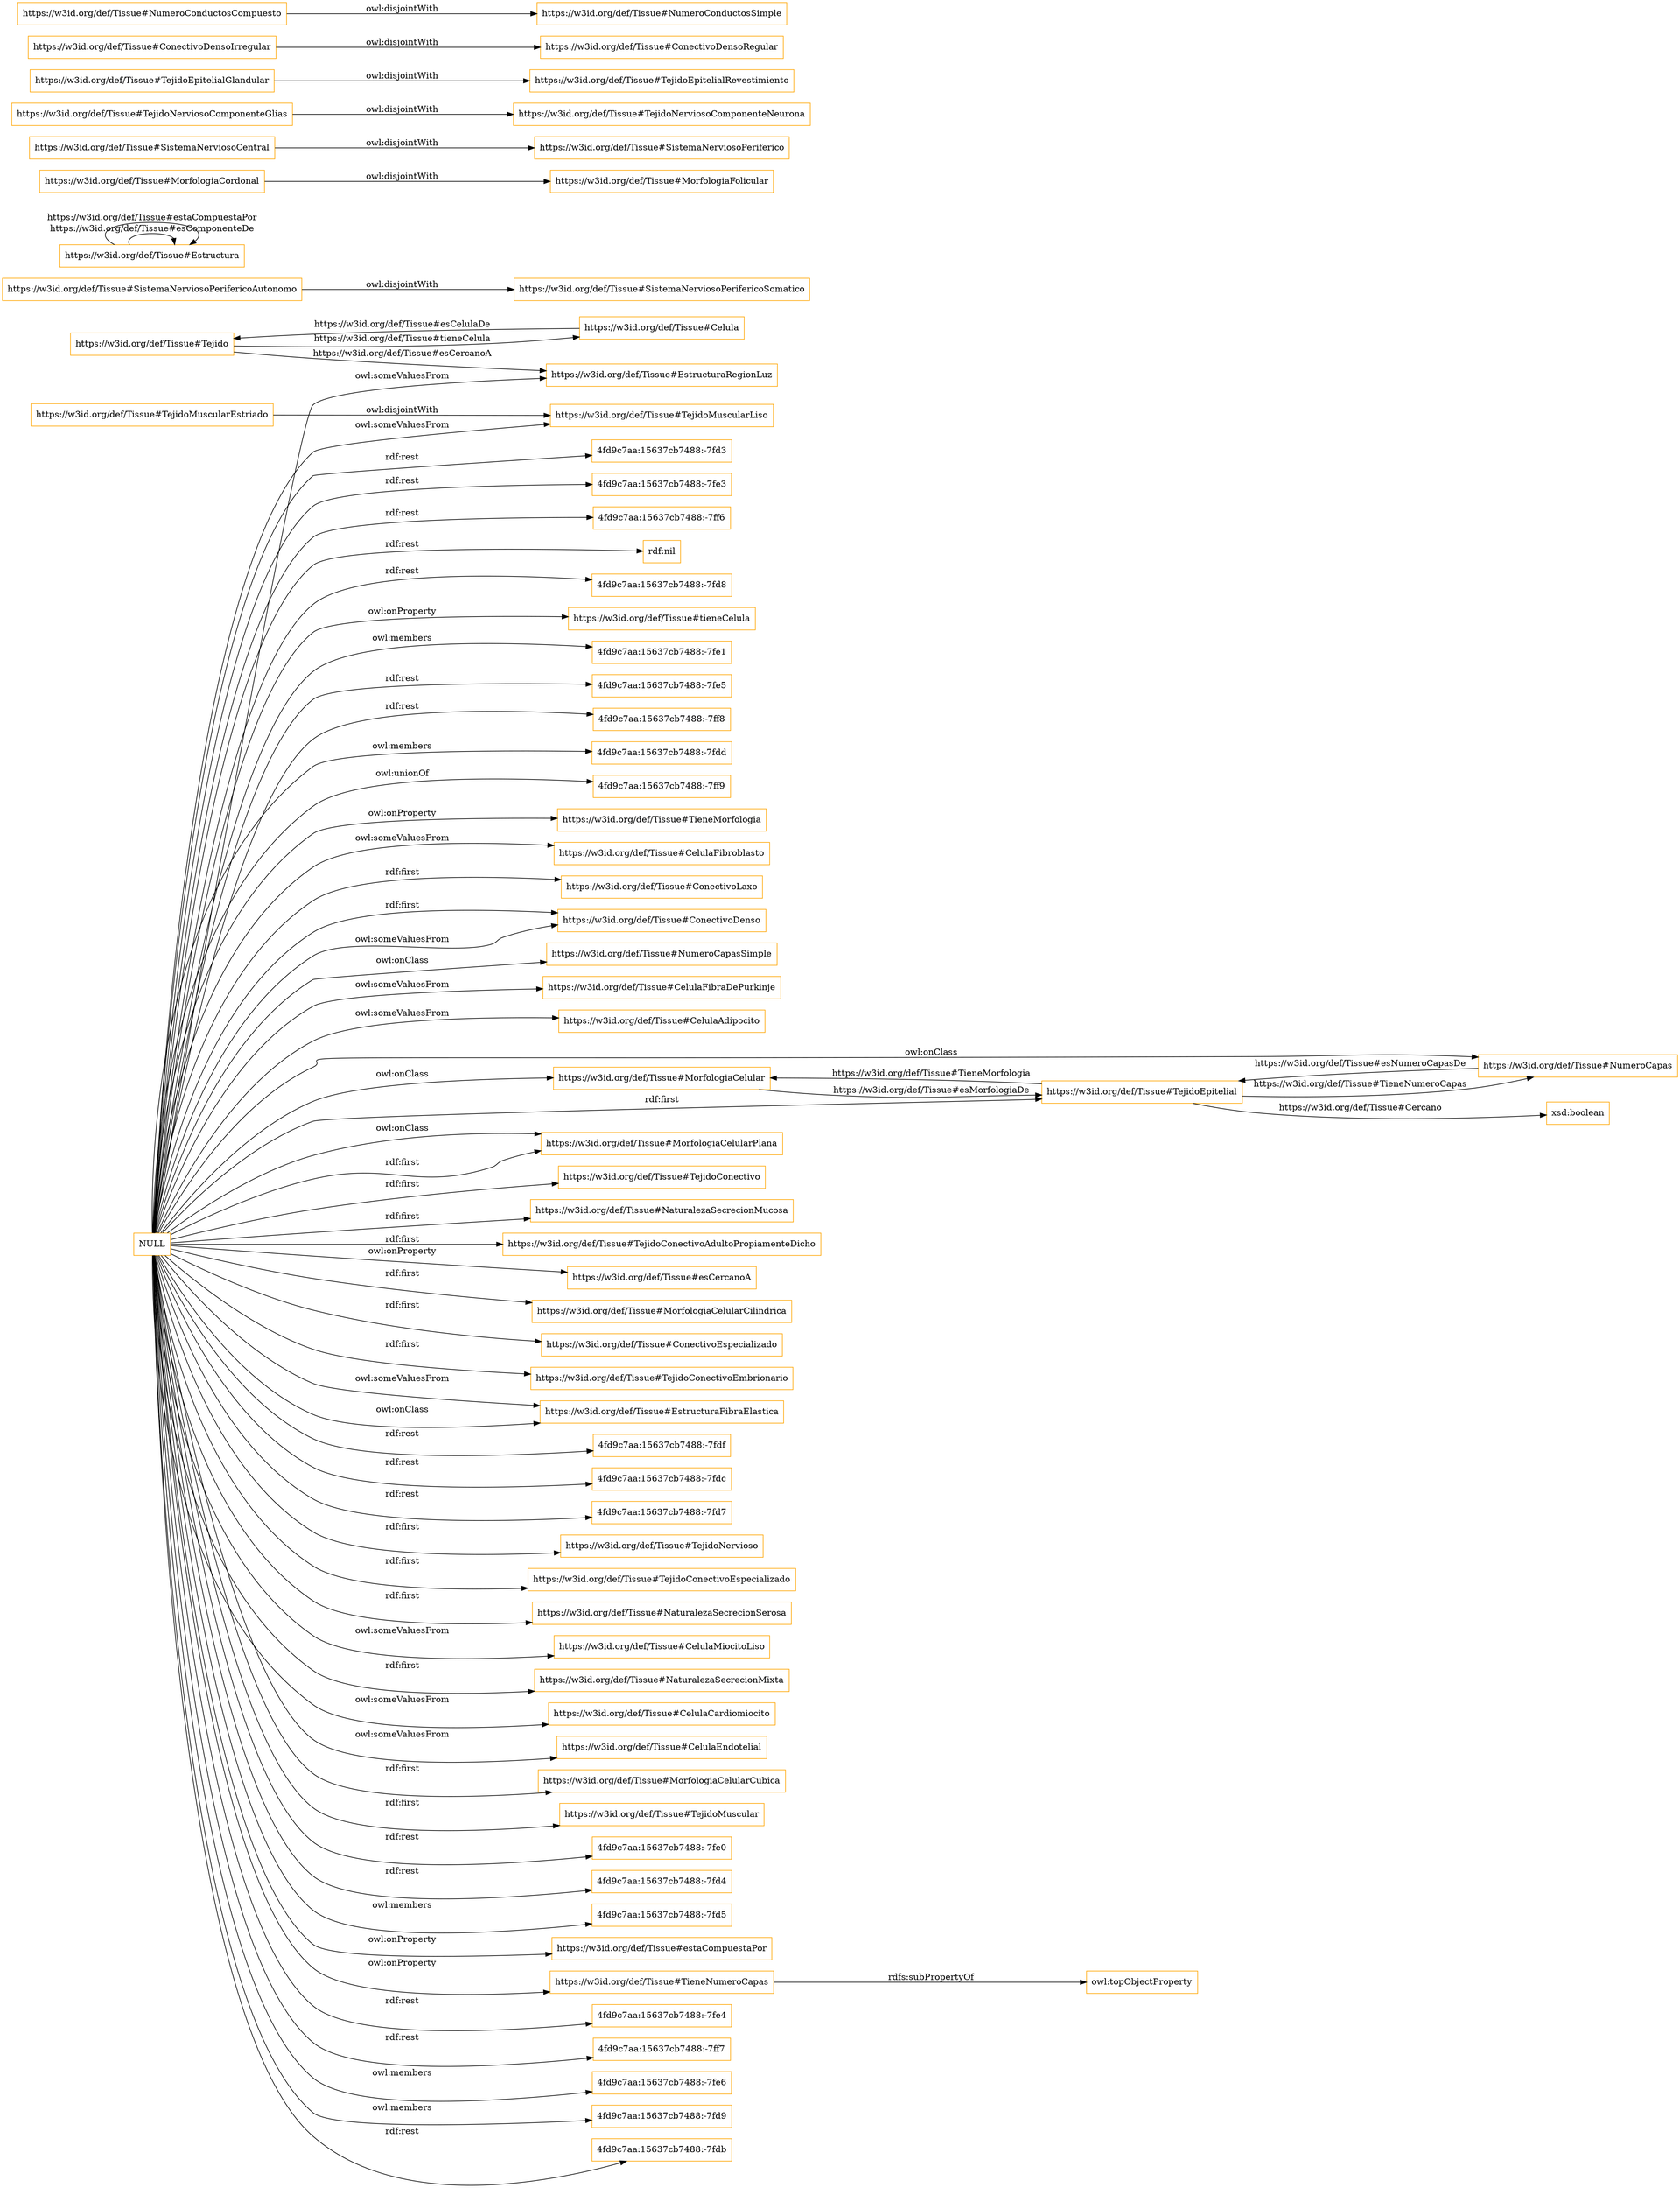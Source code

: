 digraph ar2dtool_diagram { 
rankdir=LR;
size="1501"
node [shape = rectangle, color="orange"]; "https://w3id.org/def/Tissue#CelulaFibroblasto" "https://w3id.org/def/Tissue#ConectivoLaxo" "https://w3id.org/def/Tissue#SistemaNerviosoPerifericoAutonomo" "https://w3id.org/def/Tissue#ConectivoDenso" "https://w3id.org/def/Tissue#Celula" "https://w3id.org/def/Tissue#TejidoMuscularEstriado" "https://w3id.org/def/Tissue#NumeroCapasSimple" "https://w3id.org/def/Tissue#Estructura" "https://w3id.org/def/Tissue#CelulaFibraDePurkinje" "https://w3id.org/def/Tissue#MorfologiaFolicular" "https://w3id.org/def/Tissue#CelulaAdipocito" "https://w3id.org/def/Tissue#MorfologiaCelular" "https://w3id.org/def/Tissue#SistemaNerviosoCentral" "https://w3id.org/def/Tissue#MorfologiaCelularPlana" "https://w3id.org/def/Tissue#TejidoConectivo" "https://w3id.org/def/Tissue#MorfologiaCordonal" "https://w3id.org/def/Tissue#NumeroCapas" "https://w3id.org/def/Tissue#NaturalezaSecrecionMucosa" "https://w3id.org/def/Tissue#TejidoConectivoAdultoPropiamenteDicho" "https://w3id.org/def/Tissue#TejidoNerviosoComponenteNeurona" "https://w3id.org/def/Tissue#TejidoNerviosoComponenteGlias" "https://w3id.org/def/Tissue#Tejido" "https://w3id.org/def/Tissue#TejidoMuscularLiso" "https://w3id.org/def/Tissue#TejidoEpitelialRevestimiento" "https://w3id.org/def/Tissue#TejidoEpitelialGlandular" "https://w3id.org/def/Tissue#MorfologiaCelularCilindrica" "https://w3id.org/def/Tissue#ConectivoEspecializado" "https://w3id.org/def/Tissue#TejidoConectivoEmbrionario" "https://w3id.org/def/Tissue#ConectivoDensoIrregular" "https://w3id.org/def/Tissue#SistemaNerviosoPeriferico" "https://w3id.org/def/Tissue#EstructuraFibraElastica" "https://w3id.org/def/Tissue#EstructuraRegionLuz" "https://w3id.org/def/Tissue#TejidoNervioso" "https://w3id.org/def/Tissue#ConectivoDensoRegular" "https://w3id.org/def/Tissue#TejidoEpitelial" "https://w3id.org/def/Tissue#NumeroConductosSimple" "https://w3id.org/def/Tissue#TejidoConectivoEspecializado" "https://w3id.org/def/Tissue#NaturalezaSecrecionSerosa" "https://w3id.org/def/Tissue#CelulaMiocitoLiso" "https://w3id.org/def/Tissue#NaturalezaSecrecionMixta" "https://w3id.org/def/Tissue#CelulaCardiomiocito" "https://w3id.org/def/Tissue#CelulaEndotelial" "https://w3id.org/def/Tissue#MorfologiaCelularCubica" "https://w3id.org/def/Tissue#TejidoMuscular" "https://w3id.org/def/Tissue#SistemaNerviosoPerifericoSomatico" "https://w3id.org/def/Tissue#NumeroConductosCompuesto" ; /*classes style*/
	"NULL" -> "4fd9c7aa:15637cb7488:-7fe0" [ label = "rdf:rest" ];
	"NULL" -> "https://w3id.org/def/Tissue#EstructuraFibraElastica" [ label = "owl:someValuesFrom" ];
	"NULL" -> "4fd9c7aa:15637cb7488:-7fd4" [ label = "rdf:rest" ];
	"NULL" -> "https://w3id.org/def/Tissue#TejidoConectivoEmbrionario" [ label = "rdf:first" ];
	"NULL" -> "https://w3id.org/def/Tissue#TejidoConectivoAdultoPropiamenteDicho" [ label = "rdf:first" ];
	"NULL" -> "4fd9c7aa:15637cb7488:-7fd5" [ label = "owl:members" ];
	"NULL" -> "https://w3id.org/def/Tissue#estaCompuestaPor" [ label = "owl:onProperty" ];
	"NULL" -> "https://w3id.org/def/Tissue#TejidoMuscularLiso" [ label = "owl:someValuesFrom" ];
	"NULL" -> "https://w3id.org/def/Tissue#TieneNumeroCapas" [ label = "owl:onProperty" ];
	"NULL" -> "4fd9c7aa:15637cb7488:-7fe4" [ label = "rdf:rest" ];
	"NULL" -> "https://w3id.org/def/Tissue#MorfologiaCelularPlana" [ label = "owl:onClass" ];
	"NULL" -> "4fd9c7aa:15637cb7488:-7ff7" [ label = "rdf:rest" ];
	"NULL" -> "https://w3id.org/def/Tissue#MorfologiaCelularCubica" [ label = "rdf:first" ];
	"NULL" -> "https://w3id.org/def/Tissue#TejidoEpitelial" [ label = "rdf:first" ];
	"NULL" -> "https://w3id.org/def/Tissue#CelulaAdipocito" [ label = "owl:someValuesFrom" ];
	"NULL" -> "https://w3id.org/def/Tissue#CelulaEndotelial" [ label = "owl:someValuesFrom" ];
	"NULL" -> "https://w3id.org/def/Tissue#TejidoConectivo" [ label = "rdf:first" ];
	"NULL" -> "https://w3id.org/def/Tissue#MorfologiaCelularCilindrica" [ label = "rdf:first" ];
	"NULL" -> "4fd9c7aa:15637cb7488:-7fe6" [ label = "owl:members" ];
	"NULL" -> "4fd9c7aa:15637cb7488:-7fd9" [ label = "owl:members" ];
	"NULL" -> "https://w3id.org/def/Tissue#TejidoConectivoEspecializado" [ label = "rdf:first" ];
	"NULL" -> "4fd9c7aa:15637cb7488:-7fdb" [ label = "rdf:rest" ];
	"NULL" -> "https://w3id.org/def/Tissue#EstructuraRegionLuz" [ label = "owl:someValuesFrom" ];
	"NULL" -> "https://w3id.org/def/Tissue#CelulaFibraDePurkinje" [ label = "owl:someValuesFrom" ];
	"NULL" -> "4fd9c7aa:15637cb7488:-7fd3" [ label = "rdf:rest" ];
	"NULL" -> "https://w3id.org/def/Tissue#NaturalezaSecrecionMixta" [ label = "rdf:first" ];
	"NULL" -> "https://w3id.org/def/Tissue#MorfologiaCelular" [ label = "owl:onClass" ];
	"NULL" -> "4fd9c7aa:15637cb7488:-7fe3" [ label = "rdf:rest" ];
	"NULL" -> "https://w3id.org/def/Tissue#NumeroCapasSimple" [ label = "owl:onClass" ];
	"NULL" -> "4fd9c7aa:15637cb7488:-7ff6" [ label = "rdf:rest" ];
	"NULL" -> "rdf:nil" [ label = "rdf:rest" ];
	"NULL" -> "https://w3id.org/def/Tissue#CelulaCardiomiocito" [ label = "owl:someValuesFrom" ];
	"NULL" -> "https://w3id.org/def/Tissue#EstructuraFibraElastica" [ label = "owl:onClass" ];
	"NULL" -> "4fd9c7aa:15637cb7488:-7fd8" [ label = "rdf:rest" ];
	"NULL" -> "https://w3id.org/def/Tissue#NumeroCapas" [ label = "owl:onClass" ];
	"NULL" -> "https://w3id.org/def/Tissue#TejidoMuscular" [ label = "rdf:first" ];
	"NULL" -> "https://w3id.org/def/Tissue#ConectivoDenso" [ label = "rdf:first" ];
	"NULL" -> "https://w3id.org/def/Tissue#tieneCelula" [ label = "owl:onProperty" ];
	"NULL" -> "https://w3id.org/def/Tissue#NaturalezaSecrecionMucosa" [ label = "rdf:first" ];
	"NULL" -> "4fd9c7aa:15637cb7488:-7fe1" [ label = "owl:members" ];
	"NULL" -> "4fd9c7aa:15637cb7488:-7fe5" [ label = "rdf:rest" ];
	"NULL" -> "https://w3id.org/def/Tissue#CelulaFibroblasto" [ label = "owl:someValuesFrom" ];
	"NULL" -> "https://w3id.org/def/Tissue#NaturalezaSecrecionSerosa" [ label = "rdf:first" ];
	"NULL" -> "https://w3id.org/def/Tissue#CelulaMiocitoLiso" [ label = "owl:someValuesFrom" ];
	"NULL" -> "4fd9c7aa:15637cb7488:-7ff8" [ label = "rdf:rest" ];
	"NULL" -> "4fd9c7aa:15637cb7488:-7fdd" [ label = "owl:members" ];
	"NULL" -> "https://w3id.org/def/Tissue#MorfologiaCelularPlana" [ label = "rdf:first" ];
	"NULL" -> "4fd9c7aa:15637cb7488:-7ff9" [ label = "owl:unionOf" ];
	"NULL" -> "https://w3id.org/def/Tissue#ConectivoDenso" [ label = "owl:someValuesFrom" ];
	"NULL" -> "https://w3id.org/def/Tissue#TieneMorfologia" [ label = "owl:onProperty" ];
	"NULL" -> "https://w3id.org/def/Tissue#TejidoNervioso" [ label = "rdf:first" ];
	"NULL" -> "https://w3id.org/def/Tissue#esCercanoA" [ label = "owl:onProperty" ];
	"NULL" -> "4fd9c7aa:15637cb7488:-7fdf" [ label = "rdf:rest" ];
	"NULL" -> "https://w3id.org/def/Tissue#ConectivoEspecializado" [ label = "rdf:first" ];
	"NULL" -> "https://w3id.org/def/Tissue#ConectivoLaxo" [ label = "rdf:first" ];
	"NULL" -> "4fd9c7aa:15637cb7488:-7fdc" [ label = "rdf:rest" ];
	"NULL" -> "4fd9c7aa:15637cb7488:-7fd7" [ label = "rdf:rest" ];
	"https://w3id.org/def/Tissue#ConectivoDensoIrregular" -> "https://w3id.org/def/Tissue#ConectivoDensoRegular" [ label = "owl:disjointWith" ];
	"https://w3id.org/def/Tissue#TejidoNerviosoComponenteGlias" -> "https://w3id.org/def/Tissue#TejidoNerviosoComponenteNeurona" [ label = "owl:disjointWith" ];
	"https://w3id.org/def/Tissue#TejidoMuscularEstriado" -> "https://w3id.org/def/Tissue#TejidoMuscularLiso" [ label = "owl:disjointWith" ];
	"https://w3id.org/def/Tissue#SistemaNerviosoPerifericoAutonomo" -> "https://w3id.org/def/Tissue#SistemaNerviosoPerifericoSomatico" [ label = "owl:disjointWith" ];
	"https://w3id.org/def/Tissue#TejidoEpitelialGlandular" -> "https://w3id.org/def/Tissue#TejidoEpitelialRevestimiento" [ label = "owl:disjointWith" ];
	"https://w3id.org/def/Tissue#TieneNumeroCapas" -> "owl:topObjectProperty" [ label = "rdfs:subPropertyOf" ];
	"https://w3id.org/def/Tissue#SistemaNerviosoCentral" -> "https://w3id.org/def/Tissue#SistemaNerviosoPeriferico" [ label = "owl:disjointWith" ];
	"https://w3id.org/def/Tissue#NumeroConductosCompuesto" -> "https://w3id.org/def/Tissue#NumeroConductosSimple" [ label = "owl:disjointWith" ];
	"https://w3id.org/def/Tissue#MorfologiaCordonal" -> "https://w3id.org/def/Tissue#MorfologiaFolicular" [ label = "owl:disjointWith" ];
	"https://w3id.org/def/Tissue#Tejido" -> "https://w3id.org/def/Tissue#Celula" [ label = "https://w3id.org/def/Tissue#tieneCelula" ];
	"https://w3id.org/def/Tissue#Estructura" -> "https://w3id.org/def/Tissue#Estructura" [ label = "https://w3id.org/def/Tissue#esComponenteDe" ];
	"https://w3id.org/def/Tissue#TejidoEpitelial" -> "xsd:boolean" [ label = "https://w3id.org/def/Tissue#Cercano" ];
	"https://w3id.org/def/Tissue#TejidoEpitelial" -> "https://w3id.org/def/Tissue#MorfologiaCelular" [ label = "https://w3id.org/def/Tissue#TieneMorfologia" ];
	"https://w3id.org/def/Tissue#TejidoEpitelial" -> "https://w3id.org/def/Tissue#NumeroCapas" [ label = "https://w3id.org/def/Tissue#TieneNumeroCapas" ];
	"https://w3id.org/def/Tissue#Estructura" -> "https://w3id.org/def/Tissue#Estructura" [ label = "https://w3id.org/def/Tissue#estaCompuestaPor" ];
	"https://w3id.org/def/Tissue#MorfologiaCelular" -> "https://w3id.org/def/Tissue#TejidoEpitelial" [ label = "https://w3id.org/def/Tissue#esMorfologiaDe" ];
	"https://w3id.org/def/Tissue#Tejido" -> "https://w3id.org/def/Tissue#EstructuraRegionLuz" [ label = "https://w3id.org/def/Tissue#esCercanoA" ];
	"https://w3id.org/def/Tissue#Celula" -> "https://w3id.org/def/Tissue#Tejido" [ label = "https://w3id.org/def/Tissue#esCelulaDe" ];
	"https://w3id.org/def/Tissue#NumeroCapas" -> "https://w3id.org/def/Tissue#TejidoEpitelial" [ label = "https://w3id.org/def/Tissue#esNumeroCapasDe" ];

}
